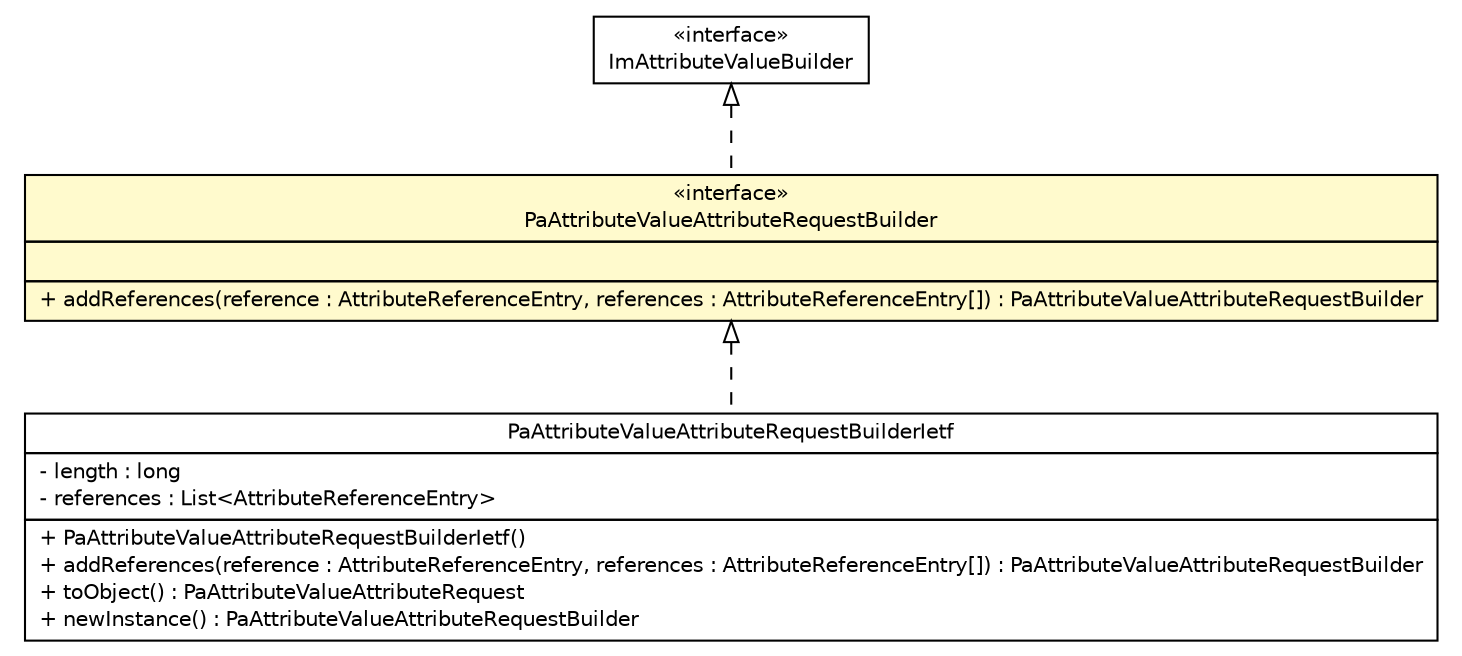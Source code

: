 #!/usr/local/bin/dot
#
# Class diagram 
# Generated by UMLGraph version R5_6 (http://www.umlgraph.org/)
#

digraph G {
	edge [fontname="Helvetica",fontsize=10,labelfontname="Helvetica",labelfontsize=10];
	node [fontname="Helvetica",fontsize=10,shape=plaintext];
	nodesep=0.25;
	ranksep=0.5;
	// de.hsbremen.tc.tnc.message.m.attribute.ImAttributeValueBuilder
	c66574 [label=<<table title="de.hsbremen.tc.tnc.message.m.attribute.ImAttributeValueBuilder" border="0" cellborder="1" cellspacing="0" cellpadding="2" port="p" href="../../../../../de/hsbremen/tc/tnc/message/m/attribute/ImAttributeValueBuilder.html">
		<tr><td><table border="0" cellspacing="0" cellpadding="1">
<tr><td align="center" balign="center"> &#171;interface&#187; </td></tr>
<tr><td align="center" balign="center"> ImAttributeValueBuilder </td></tr>
		</table></td></tr>
		</table>>, URL="../../../../../de/hsbremen/tc/tnc/message/m/attribute/ImAttributeValueBuilder.html", fontname="Helvetica", fontcolor="black", fontsize=10.0];
	// org.ietf.nea.pa.attribute.PaAttributeValueAttributeRequestBuilderIetf
	c66779 [label=<<table title="org.ietf.nea.pa.attribute.PaAttributeValueAttributeRequestBuilderIetf" border="0" cellborder="1" cellspacing="0" cellpadding="2" port="p" href="./PaAttributeValueAttributeRequestBuilderIetf.html">
		<tr><td><table border="0" cellspacing="0" cellpadding="1">
<tr><td align="center" balign="center"> PaAttributeValueAttributeRequestBuilderIetf </td></tr>
		</table></td></tr>
		<tr><td><table border="0" cellspacing="0" cellpadding="1">
<tr><td align="left" balign="left"> - length : long </td></tr>
<tr><td align="left" balign="left"> - references : List&lt;AttributeReferenceEntry&gt; </td></tr>
		</table></td></tr>
		<tr><td><table border="0" cellspacing="0" cellpadding="1">
<tr><td align="left" balign="left"> + PaAttributeValueAttributeRequestBuilderIetf() </td></tr>
<tr><td align="left" balign="left"> + addReferences(reference : AttributeReferenceEntry, references : AttributeReferenceEntry[]) : PaAttributeValueAttributeRequestBuilder </td></tr>
<tr><td align="left" balign="left"> + toObject() : PaAttributeValueAttributeRequest </td></tr>
<tr><td align="left" balign="left"> + newInstance() : PaAttributeValueAttributeRequestBuilder </td></tr>
		</table></td></tr>
		</table>>, URL="./PaAttributeValueAttributeRequestBuilderIetf.html", fontname="Helvetica", fontcolor="black", fontsize=10.0];
	// org.ietf.nea.pa.attribute.PaAttributeValueAttributeRequestBuilder
	c66789 [label=<<table title="org.ietf.nea.pa.attribute.PaAttributeValueAttributeRequestBuilder" border="0" cellborder="1" cellspacing="0" cellpadding="2" port="p" bgcolor="lemonChiffon" href="./PaAttributeValueAttributeRequestBuilder.html">
		<tr><td><table border="0" cellspacing="0" cellpadding="1">
<tr><td align="center" balign="center"> &#171;interface&#187; </td></tr>
<tr><td align="center" balign="center"> PaAttributeValueAttributeRequestBuilder </td></tr>
		</table></td></tr>
		<tr><td><table border="0" cellspacing="0" cellpadding="1">
<tr><td align="left" balign="left">  </td></tr>
		</table></td></tr>
		<tr><td><table border="0" cellspacing="0" cellpadding="1">
<tr><td align="left" balign="left"> + addReferences(reference : AttributeReferenceEntry, references : AttributeReferenceEntry[]) : PaAttributeValueAttributeRequestBuilder </td></tr>
		</table></td></tr>
		</table>>, URL="./PaAttributeValueAttributeRequestBuilder.html", fontname="Helvetica", fontcolor="black", fontsize=10.0];
	//org.ietf.nea.pa.attribute.PaAttributeValueAttributeRequestBuilderIetf implements org.ietf.nea.pa.attribute.PaAttributeValueAttributeRequestBuilder
	c66789:p -> c66779:p [dir=back,arrowtail=empty,style=dashed];
	//org.ietf.nea.pa.attribute.PaAttributeValueAttributeRequestBuilder implements de.hsbremen.tc.tnc.message.m.attribute.ImAttributeValueBuilder
	c66574:p -> c66789:p [dir=back,arrowtail=empty,style=dashed];
}


